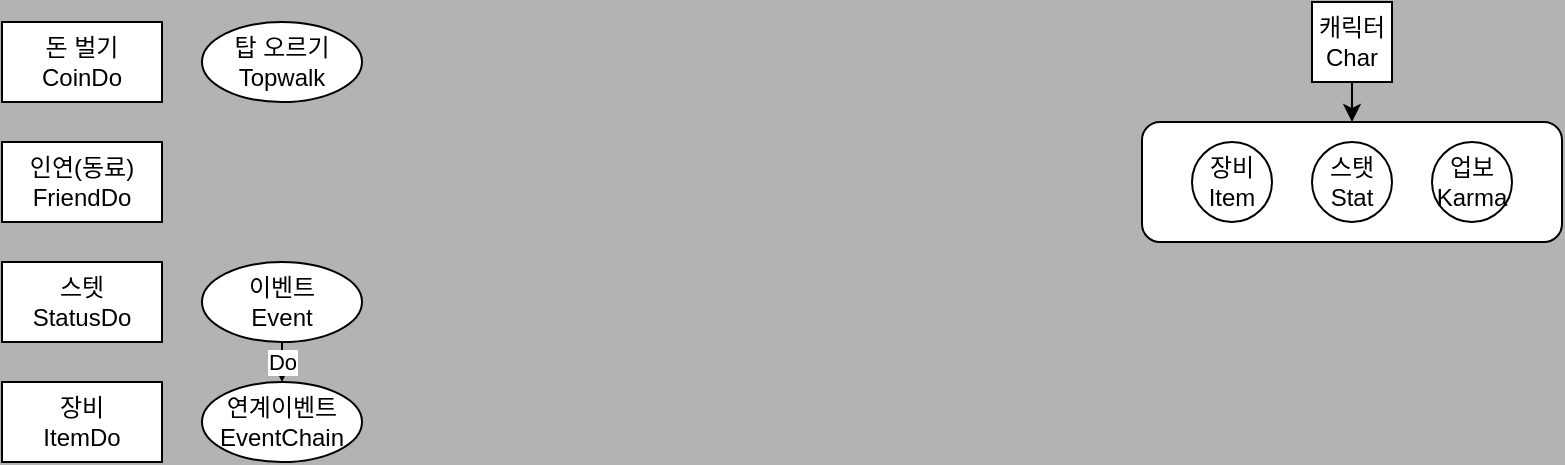 <mxfile version="21.1.1" type="github" pages="2">
  <diagram name="페이지-1" id="wOmbbLgwanUtaBGnp9fk">
    <mxGraphModel dx="1434" dy="796" grid="1" gridSize="10" guides="1" tooltips="1" connect="1" arrows="1" fold="1" page="1" pageScale="1" pageWidth="827" pageHeight="1169" background="#B3B3B3" math="0" shadow="0">
      <root>
        <mxCell id="0" />
        <mxCell id="1" parent="0" />
        <mxCell id="3RBBivO2kPG-KeDzOqnd-37" value="" style="rounded=1;whiteSpace=wrap;html=1;" vertex="1" parent="1">
          <mxGeometry x="610" y="80" width="210" height="60" as="geometry" />
        </mxCell>
        <mxCell id="3RBBivO2kPG-KeDzOqnd-18" value="돈 벌기&lt;br&gt;CoinDo" style="rounded=0;whiteSpace=wrap;html=1;" vertex="1" parent="1">
          <mxGeometry x="40" y="30" width="80" height="40" as="geometry" />
        </mxCell>
        <mxCell id="3RBBivO2kPG-KeDzOqnd-19" value="인연(동료)&lt;br&gt;FriendDo" style="rounded=0;whiteSpace=wrap;html=1;" vertex="1" parent="1">
          <mxGeometry x="40" y="90" width="80" height="40" as="geometry" />
        </mxCell>
        <mxCell id="3RBBivO2kPG-KeDzOqnd-20" value="스텟&lt;br&gt;StatusDo" style="rounded=0;whiteSpace=wrap;html=1;" vertex="1" parent="1">
          <mxGeometry x="40" y="150" width="80" height="40" as="geometry" />
        </mxCell>
        <mxCell id="3RBBivO2kPG-KeDzOqnd-27" value="Do" style="edgeStyle=orthogonalEdgeStyle;rounded=0;orthogonalLoop=1;jettySize=auto;html=1;exitX=0.5;exitY=1;exitDx=0;exitDy=0;entryX=0.5;entryY=0;entryDx=0;entryDy=0;" edge="1" parent="1" source="3RBBivO2kPG-KeDzOqnd-21" target="3RBBivO2kPG-KeDzOqnd-24">
          <mxGeometry relative="1" as="geometry" />
        </mxCell>
        <mxCell id="3RBBivO2kPG-KeDzOqnd-21" value="이벤트&lt;br&gt;Event" style="ellipse;whiteSpace=wrap;html=1;" vertex="1" parent="1">
          <mxGeometry x="140" y="150" width="80" height="40" as="geometry" />
        </mxCell>
        <mxCell id="3RBBivO2kPG-KeDzOqnd-22" value="탑 오르기&lt;br&gt;Topwalk" style="ellipse;whiteSpace=wrap;html=1;" vertex="1" parent="1">
          <mxGeometry x="140" y="30" width="80" height="40" as="geometry" />
        </mxCell>
        <mxCell id="3RBBivO2kPG-KeDzOqnd-23" value="장비&lt;br&gt;ItemDo" style="rounded=0;whiteSpace=wrap;html=1;" vertex="1" parent="1">
          <mxGeometry x="40" y="210" width="80" height="40" as="geometry" />
        </mxCell>
        <mxCell id="3RBBivO2kPG-KeDzOqnd-24" value="연계이벤트&lt;br&gt;EventChain" style="ellipse;whiteSpace=wrap;html=1;" vertex="1" parent="1">
          <mxGeometry x="140" y="210" width="80" height="40" as="geometry" />
        </mxCell>
        <mxCell id="3RBBivO2kPG-KeDzOqnd-38" style="edgeStyle=orthogonalEdgeStyle;rounded=0;orthogonalLoop=1;jettySize=auto;html=1;exitX=0.5;exitY=1;exitDx=0;exitDy=0;entryX=0.5;entryY=0;entryDx=0;entryDy=0;" edge="1" parent="1" source="3RBBivO2kPG-KeDzOqnd-29" target="3RBBivO2kPG-KeDzOqnd-37">
          <mxGeometry relative="1" as="geometry" />
        </mxCell>
        <mxCell id="3RBBivO2kPG-KeDzOqnd-29" value="캐릭터&lt;br&gt;Char" style="whiteSpace=wrap;html=1;aspect=fixed;" vertex="1" parent="1">
          <mxGeometry x="695" y="20" width="40" height="40" as="geometry" />
        </mxCell>
        <mxCell id="3RBBivO2kPG-KeDzOqnd-31" value="장비&lt;br&gt;Item" style="ellipse;whiteSpace=wrap;html=1;aspect=fixed;" vertex="1" parent="1">
          <mxGeometry x="635" y="90" width="40" height="40" as="geometry" />
        </mxCell>
        <mxCell id="3RBBivO2kPG-KeDzOqnd-32" value="스탯&lt;br&gt;Stat" style="ellipse;whiteSpace=wrap;html=1;aspect=fixed;" vertex="1" parent="1">
          <mxGeometry x="695" y="90" width="40" height="40" as="geometry" />
        </mxCell>
        <mxCell id="3RBBivO2kPG-KeDzOqnd-33" value="업보&lt;br&gt;Karma" style="ellipse;whiteSpace=wrap;html=1;aspect=fixed;" vertex="1" parent="1">
          <mxGeometry x="755" y="90" width="40" height="40" as="geometry" />
        </mxCell>
      </root>
    </mxGraphModel>
  </diagram>
  <diagram id="4ThmjizIzJto600liUXm" name="게임 분석">
    <mxGraphModel dx="1434" dy="796" grid="1" gridSize="10" guides="1" tooltips="1" connect="1" arrows="1" fold="1" page="1" pageScale="1" pageWidth="827" pageHeight="1169" background="#9C9C9C" math="0" shadow="0">
      <root>
        <mxCell id="0" />
        <mxCell id="1" parent="0" />
        <mxCell id="RmhMeLieIoc4K2yTyuUy-2" value="&lt;h1&gt;게임 분석&lt;/h1&gt;&lt;p&gt;서울 2033,&lt;/p&gt;&lt;p&gt;연차히어로 등 반지하게임즈&amp;nbsp;&lt;/p&gt;&lt;p&gt;다이어그램 분석&lt;/p&gt;" style="text;html=1;strokeColor=none;fillColor=#E3E3E3;spacing=5;spacingTop=-20;whiteSpace=wrap;overflow=hidden;rounded=1;glass=0;perimeterSpacing=11;fillStyle=solid;sketch=1;curveFitting=1;jiggle=2;" vertex="1" parent="1">
          <mxGeometry x="40" y="40" width="190" height="120" as="geometry" />
        </mxCell>
        <mxCell id="RmhMeLieIoc4K2yTyuUy-7" value="" style="group" vertex="1" connectable="0" parent="1">
          <mxGeometry x="590" y="380" width="200" height="70" as="geometry" />
        </mxCell>
        <mxCell id="RmhMeLieIoc4K2yTyuUy-3" value="" style="rounded=1;whiteSpace=wrap;html=1;" vertex="1" parent="RmhMeLieIoc4K2yTyuUy-7">
          <mxGeometry width="200" height="70" as="geometry" />
        </mxCell>
        <mxCell id="RmhMeLieIoc4K2yTyuUy-4" value="체력" style="ellipse;whiteSpace=wrap;html=1;" vertex="1" parent="RmhMeLieIoc4K2yTyuUy-7">
          <mxGeometry x="10" y="10" width="50" height="50" as="geometry" />
        </mxCell>
        <mxCell id="RmhMeLieIoc4K2yTyuUy-5" value="정신력" style="ellipse;whiteSpace=wrap;html=1;" vertex="1" parent="RmhMeLieIoc4K2yTyuUy-7">
          <mxGeometry x="75" y="10" width="50" height="50" as="geometry" />
        </mxCell>
        <mxCell id="RmhMeLieIoc4K2yTyuUy-6" value="돈" style="ellipse;whiteSpace=wrap;html=1;" vertex="1" parent="RmhMeLieIoc4K2yTyuUy-7">
          <mxGeometry x="140" y="10" width="50" height="50" as="geometry" />
        </mxCell>
        <mxCell id="RmhMeLieIoc4K2yTyuUy-12" value="이벤트 발생" style="edgeStyle=orthogonalEdgeStyle;rounded=0;orthogonalLoop=1;jettySize=auto;html=1;exitX=0.5;exitY=1;exitDx=0;exitDy=0;entryX=0.5;entryY=0;entryDx=0;entryDy=0;" edge="1" parent="1" source="RmhMeLieIoc4K2yTyuUy-8" target="RmhMeLieIoc4K2yTyuUy-3">
          <mxGeometry relative="1" as="geometry">
            <Array as="points">
              <mxPoint x="360" y="325" />
              <mxPoint x="690" y="325" />
            </Array>
          </mxGeometry>
        </mxCell>
        <mxCell id="RmhMeLieIoc4K2yTyuUy-17" value="이벤트 발생" style="edgeStyle=orthogonalEdgeStyle;rounded=0;orthogonalLoop=1;jettySize=auto;html=1;exitX=1;exitY=0.5;exitDx=0;exitDy=0;entryX=0.5;entryY=1;entryDx=0;entryDy=0;" edge="1" parent="1" source="RmhMeLieIoc4K2yTyuUy-8" target="RmhMeLieIoc4K2yTyuUy-10">
          <mxGeometry relative="1" as="geometry" />
        </mxCell>
        <mxCell id="RmhMeLieIoc4K2yTyuUy-8" value="이벤트" style="ellipse;whiteSpace=wrap;html=1;aspect=fixed;" vertex="1" parent="1">
          <mxGeometry x="330" y="240" width="60" height="60" as="geometry" />
        </mxCell>
        <mxCell id="RmhMeLieIoc4K2yTyuUy-19" value="이벤트 발생 시,&lt;br&gt;장비로 피해를 막음." style="edgeStyle=orthogonalEdgeStyle;rounded=0;orthogonalLoop=1;jettySize=auto;html=1;exitX=0.5;exitY=1;exitDx=0;exitDy=0;entryX=0;entryY=0.75;entryDx=0;entryDy=0;" edge="1" parent="1" source="RmhMeLieIoc4K2yTyuUy-9" target="RmhMeLieIoc4K2yTyuUy-3">
          <mxGeometry relative="1" as="geometry" />
        </mxCell>
        <mxCell id="RmhMeLieIoc4K2yTyuUy-9" value="장비" style="ellipse;whiteSpace=wrap;html=1;aspect=fixed;" vertex="1" parent="1">
          <mxGeometry x="330" y="350" width="60" height="60" as="geometry" />
        </mxCell>
        <mxCell id="RmhMeLieIoc4K2yTyuUy-14" value="또 다른&lt;br&gt;이벤트 발생 징조" style="edgeStyle=orthogonalEdgeStyle;rounded=0;orthogonalLoop=1;jettySize=auto;html=1;exitX=0;exitY=0.5;exitDx=0;exitDy=0;entryX=1;entryY=0.5;entryDx=0;entryDy=0;" edge="1" parent="1" source="RmhMeLieIoc4K2yTyuUy-10" target="RmhMeLieIoc4K2yTyuUy-15">
          <mxGeometry relative="1" as="geometry" />
        </mxCell>
        <mxCell id="RmhMeLieIoc4K2yTyuUy-10" value="인연" style="ellipse;whiteSpace=wrap;html=1;aspect=fixed;" vertex="1" parent="1">
          <mxGeometry x="520" y="160" width="60" height="60" as="geometry" />
        </mxCell>
        <mxCell id="RmhMeLieIoc4K2yTyuUy-16" value="이벤트 발생" style="edgeStyle=orthogonalEdgeStyle;rounded=0;orthogonalLoop=1;jettySize=auto;html=1;exitX=0.5;exitY=1;exitDx=0;exitDy=0;entryX=0.5;entryY=0;entryDx=0;entryDy=0;" edge="1" parent="1" source="RmhMeLieIoc4K2yTyuUy-15" target="RmhMeLieIoc4K2yTyuUy-8">
          <mxGeometry relative="1" as="geometry" />
        </mxCell>
        <mxCell id="RmhMeLieIoc4K2yTyuUy-15" value="연계" style="ellipse;whiteSpace=wrap;html=1;aspect=fixed;" vertex="1" parent="1">
          <mxGeometry x="330" y="150" width="60" height="60" as="geometry" />
        </mxCell>
        <mxCell id="RmhMeLieIoc4K2yTyuUy-18" value="이벤트 발생 시,&lt;br&gt;장비를 얻음." style="edgeStyle=orthogonalEdgeStyle;rounded=0;orthogonalLoop=1;jettySize=auto;html=1;exitX=0;exitY=0.5;exitDx=0;exitDy=0;entryX=1;entryY=0.5;entryDx=0;entryDy=0;" edge="1" parent="1" source="RmhMeLieIoc4K2yTyuUy-3" target="RmhMeLieIoc4K2yTyuUy-9">
          <mxGeometry relative="1" as="geometry" />
        </mxCell>
      </root>
    </mxGraphModel>
  </diagram>
</mxfile>

